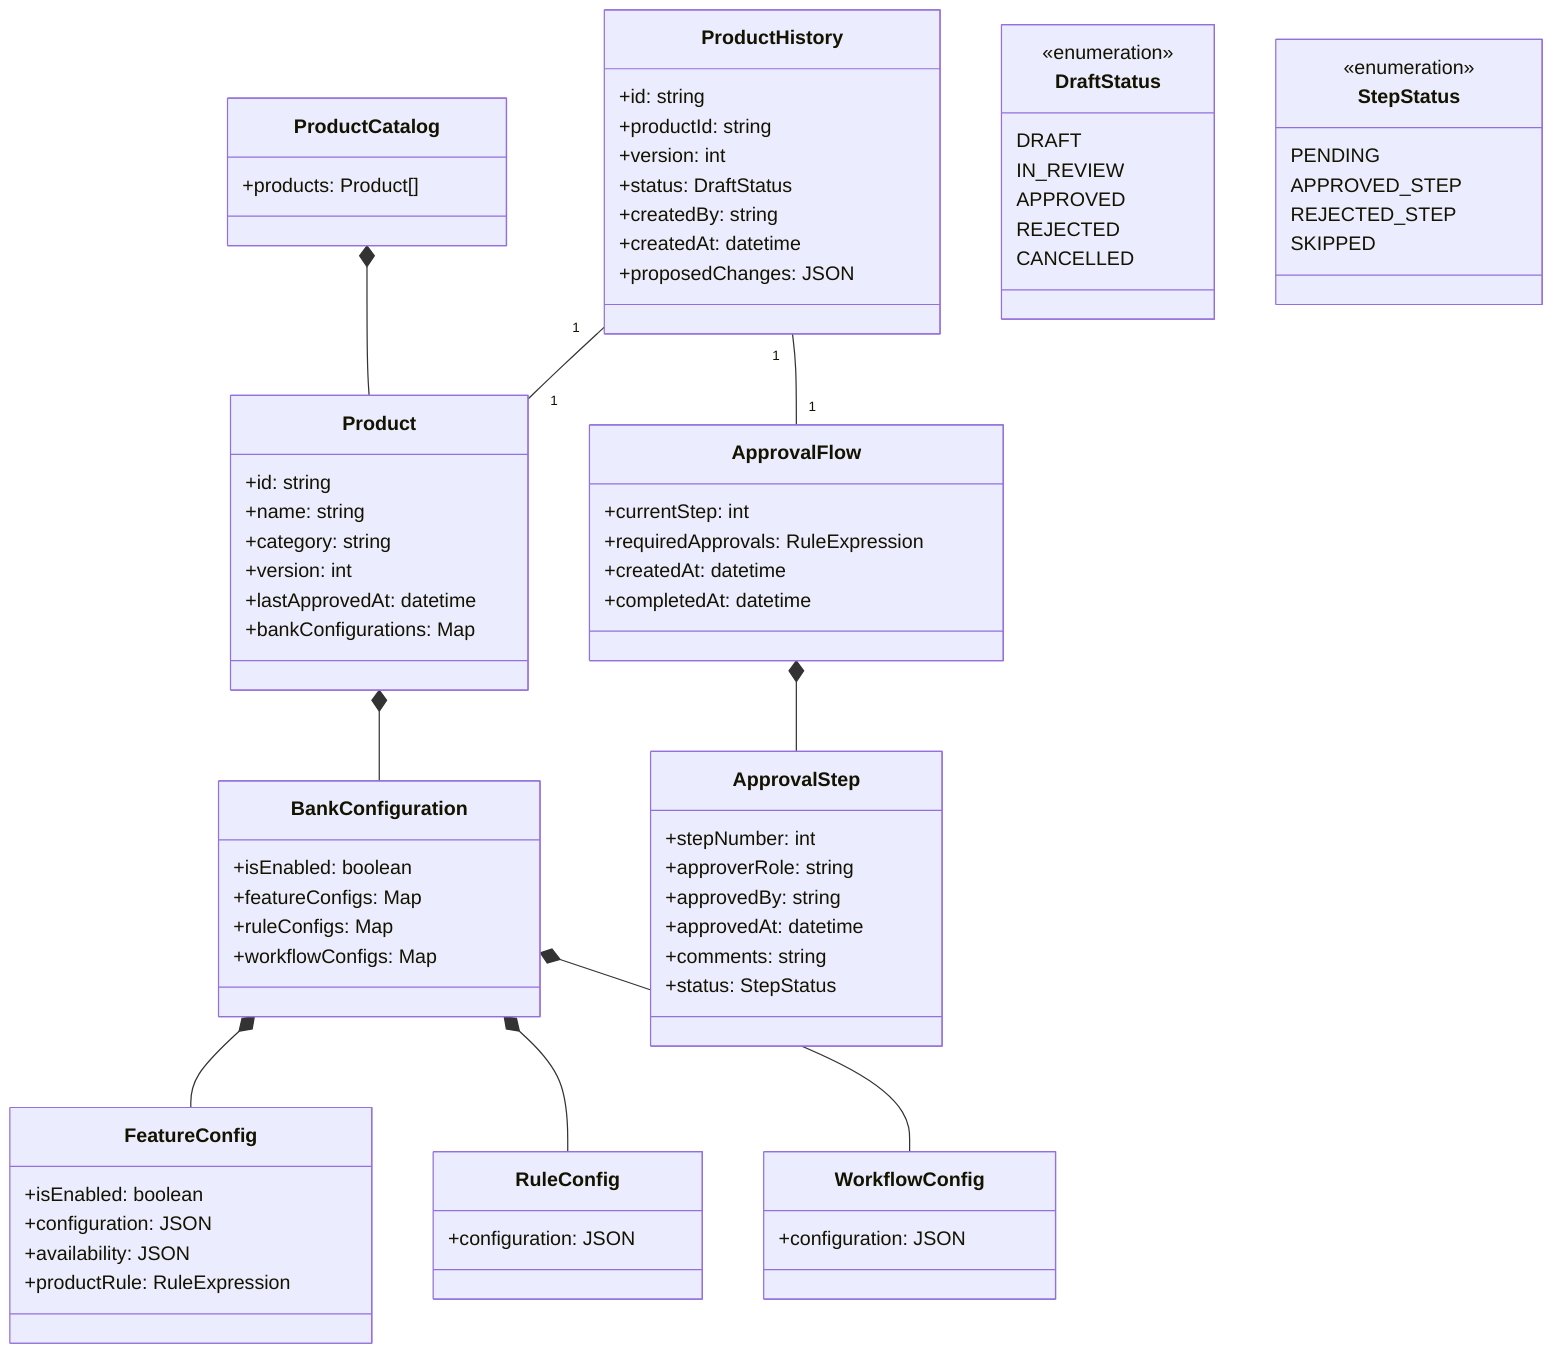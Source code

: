 classDiagram
    %% Live Catalog (only approved versions)
    ProductCatalog *-- Product
    Product *-- BankConfiguration
    BankConfiguration *-- FeatureConfig
    BankConfiguration *-- RuleConfig
    BankConfiguration *-- WorkflowConfig

    %% Change Management (separate)
    ProductHistory "1" -- "1" Product
    ProductHistory "1" -- "1" ApprovalFlow
    ApprovalFlow *-- ApprovalStep

    class ProductCatalog {
        +products: Product[]
    }

    class Product {
        +id: string
        +name: string
        +category: string
        +version: int
        +lastApprovedAt: datetime
        +bankConfigurations: Map<BankId, BankConfiguration>
    }

    class BankConfiguration {
        +isEnabled: boolean
        +featureConfigs: Map<FeatureId, FeatureConfig>
        +ruleConfigs: Map<RuleId, RuleConfig>
        +workflowConfigs: Map<WorkflowId, WorkflowConfig>
    }

    class FeatureConfig {
        +isEnabled: boolean
        +configuration: JSON
        +availability: JSON
        +productRule: RuleExpression
    }

    class RuleConfig {
        +configuration: JSON
    }

    class WorkflowConfig {
        +configuration: JSON
    }

    class ProductHistory {
        +id: string
        +productId: string
        +version: int
        +status: DraftStatus
        +createdBy: string
        +createdAt: datetime
        +proposedChanges: JSON
    }

    class ApprovalFlow {
        +currentStep: int
        +requiredApprovals: RuleExpression
        +createdAt: datetime
        +completedAt: datetime
    }

    class ApprovalStep {
        +stepNumber: int
        +approverRole: string
        +approvedBy: string
        +approvedAt: datetime
        +comments: string
        +status: StepStatus
    }

    class DraftStatus {
        <<enumeration>>
        DRAFT
        IN_REVIEW
        APPROVED
        REJECTED
        CANCELLED
    }

    class StepStatus {
        <<enumeration>>
        PENDING
        APPROVED_STEP
        REJECTED_STEP
        SKIPPED
    }

Sent from my iPhone